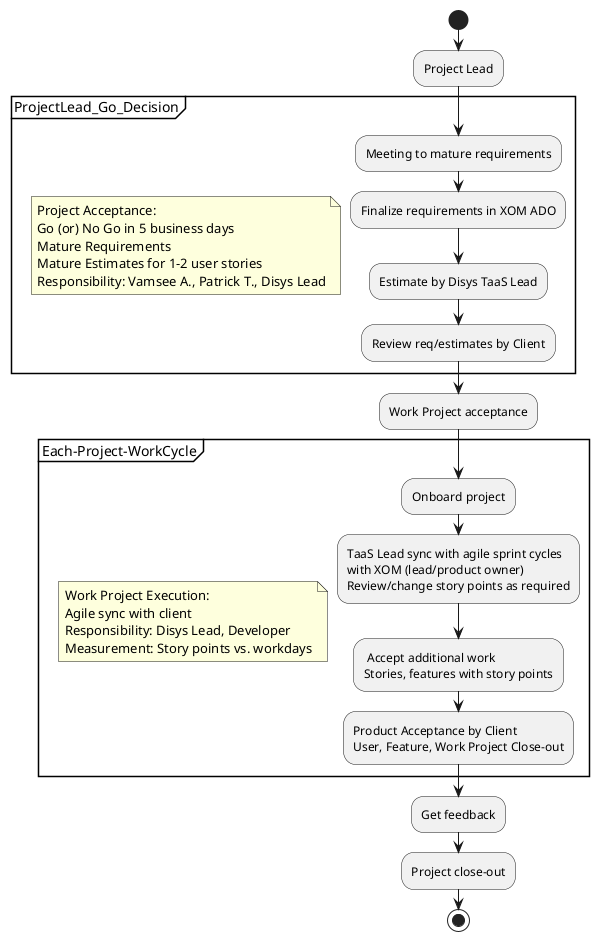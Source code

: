 @startuml project_process_workflow
start
:Project Lead;
partition ProjectLead_Go_Decision {

note
    Project Acceptance: 
    Go (or) No Go in 5 business days
    Mature Requirements
    Mature Estimates for 1-2 user stories
    Responsibility: Vamsee A., Patrick T., Disys Lead
end note

:Meeting to mature requirements;
:Finalize requirements in XOM ADO;
:Estimate by Disys TaaS Lead;
:Review req/estimates by Client;

}

:Work Project acceptance;

partition Each-Project-WorkCycle {

note
    Work Project Execution:
    Agile sync with client
    Responsibility: Disys Lead, Developer
    Measurement: Story points vs. workdays
end note

:Onboard project;
:TaaS Lead sync with agile sprint cycles
with XOM (lead/product owner)
Review/change story points as required;
: Accept additional work
Stories, features with story points;
:Product Acceptance by Client
User, Feature, Work Project Close-out;

}

:Get feedback;
:Project close-out;

stop
@enduml